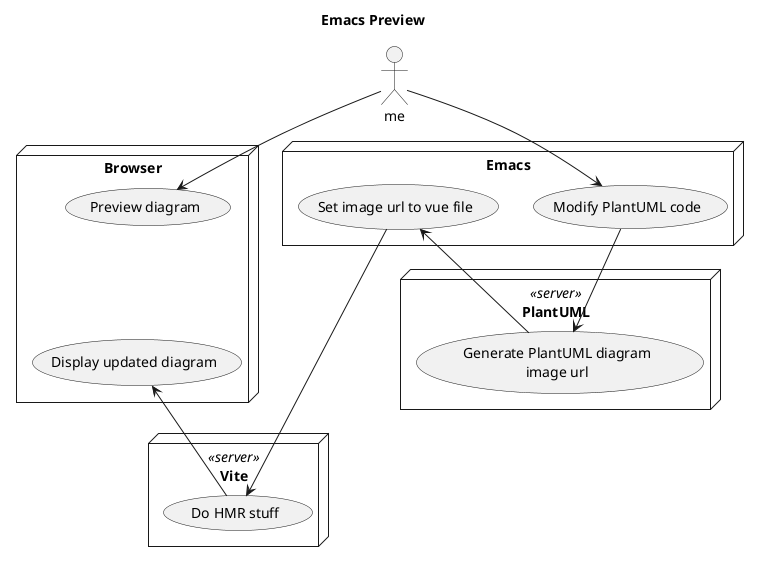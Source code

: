 @startuml
title Emacs Preview

actor me

node Emacs {
    usecase "Modify PlantUML code" as modify
    usecase "Set image url to vue file" as vue
}

node Vite <<server>> {
    usecase "Do HMR stuff" as hmr
}


node Browser {
    usecase "Preview diagram" as preview
    usecase "Display updated diagram" as display
}


node PlantUML <<server>> {
    usecase "Generate PlantUML diagram\nimage url" as generate
}

me --> modify
me --> preview
modify --> generate
generate -up-> vue
vue --> hmr
hmr -up-> display

' Stuff for display
preview -[hidden]-> display

@enduml
